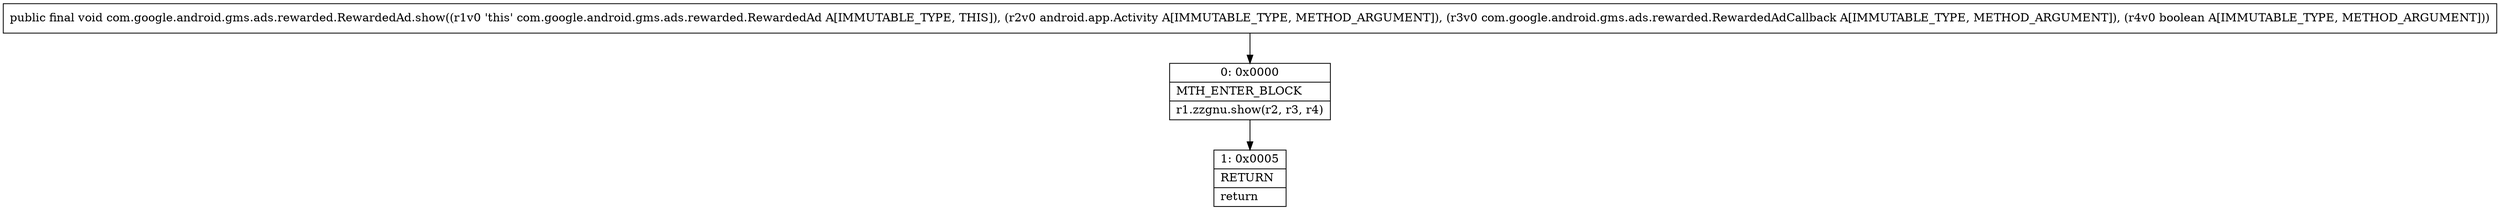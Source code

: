digraph "CFG forcom.google.android.gms.ads.rewarded.RewardedAd.show(Landroid\/app\/Activity;Lcom\/google\/android\/gms\/ads\/rewarded\/RewardedAdCallback;Z)V" {
Node_0 [shape=record,label="{0\:\ 0x0000|MTH_ENTER_BLOCK\l|r1.zzgnu.show(r2, r3, r4)\l}"];
Node_1 [shape=record,label="{1\:\ 0x0005|RETURN\l|return\l}"];
MethodNode[shape=record,label="{public final void com.google.android.gms.ads.rewarded.RewardedAd.show((r1v0 'this' com.google.android.gms.ads.rewarded.RewardedAd A[IMMUTABLE_TYPE, THIS]), (r2v0 android.app.Activity A[IMMUTABLE_TYPE, METHOD_ARGUMENT]), (r3v0 com.google.android.gms.ads.rewarded.RewardedAdCallback A[IMMUTABLE_TYPE, METHOD_ARGUMENT]), (r4v0 boolean A[IMMUTABLE_TYPE, METHOD_ARGUMENT])) }"];
MethodNode -> Node_0;
Node_0 -> Node_1;
}

